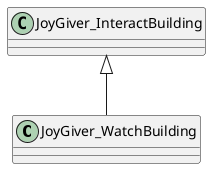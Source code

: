 @startuml
class JoyGiver_WatchBuilding {
}
JoyGiver_InteractBuilding <|-- JoyGiver_WatchBuilding
@enduml
